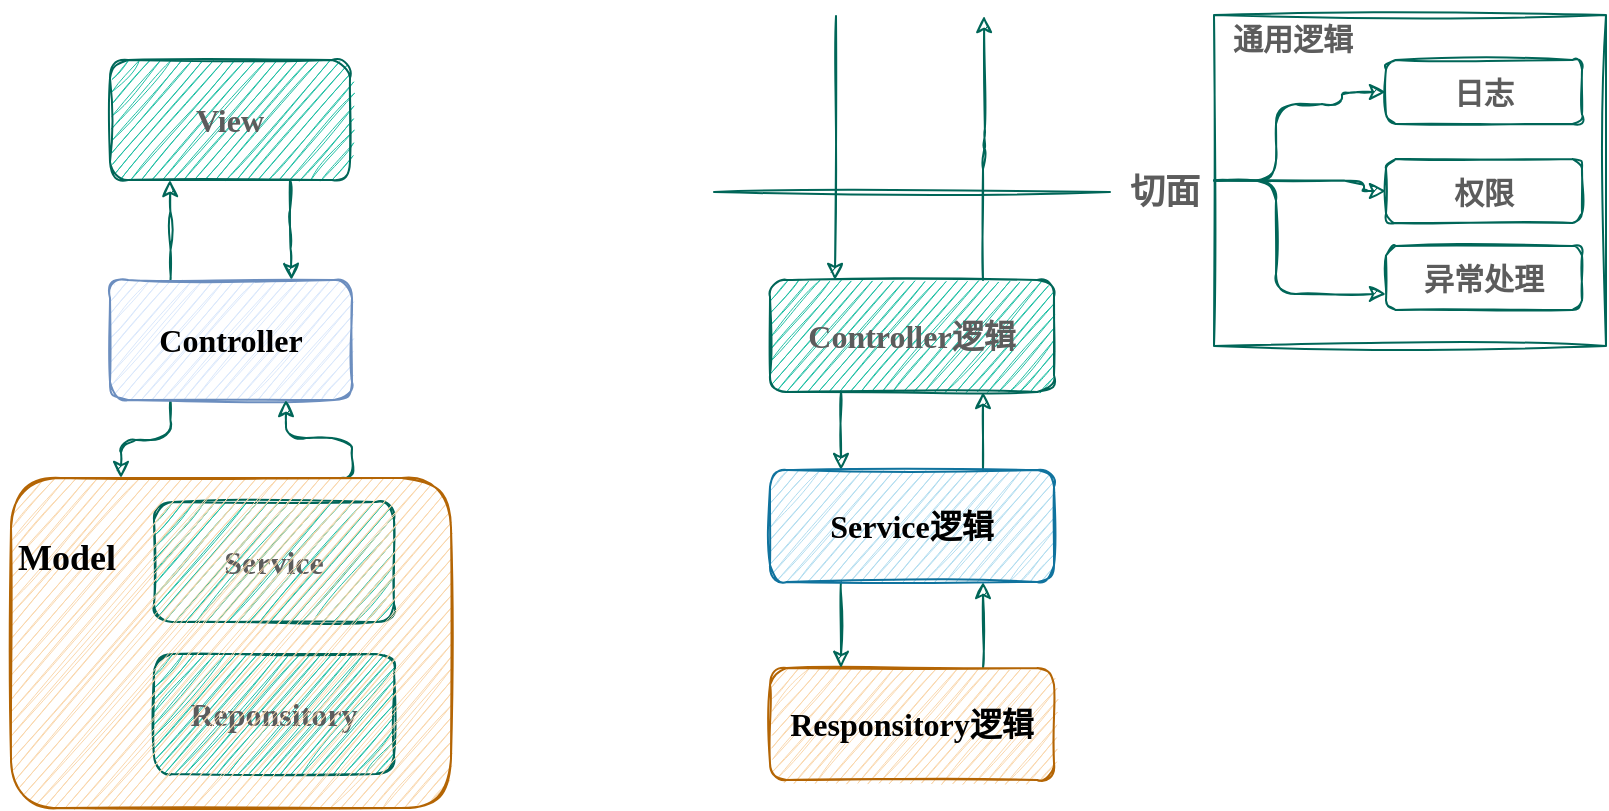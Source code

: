 <mxfile version="18.1.2" type="github">
  <diagram id="W3fD8ybXAZ133hCvVWz9" name="Page-1">
    <mxGraphModel dx="1550" dy="864" grid="1" gridSize="11" guides="1" tooltips="1" connect="1" arrows="1" fold="1" page="1" pageScale="1" pageWidth="1169" pageHeight="827" math="0" shadow="0">
      <root>
        <mxCell id="0" />
        <mxCell id="1" parent="0" />
        <mxCell id="MvkY0Jf2gJ0Dsn5GSAKi-57" style="edgeStyle=orthogonalEdgeStyle;curved=0;rounded=1;sketch=1;orthogonalLoop=1;jettySize=auto;html=1;exitX=0;exitY=0.5;exitDx=0;exitDy=0;entryX=0;entryY=0.75;entryDx=0;entryDy=0;fontFamily=Comic Sans MS;fontSize=15;fontColor=#5C5C5C;strokeColor=#006658;fillColor=#21C0A5;" edge="1" parent="1" source="MvkY0Jf2gJ0Dsn5GSAKi-43" target="MvkY0Jf2gJ0Dsn5GSAKi-48">
          <mxGeometry relative="1" as="geometry">
            <Array as="points">
              <mxPoint x="924" y="170" />
              <mxPoint x="924" y="227" />
            </Array>
          </mxGeometry>
        </mxCell>
        <mxCell id="MvkY0Jf2gJ0Dsn5GSAKi-58" style="edgeStyle=orthogonalEdgeStyle;curved=0;rounded=1;sketch=1;orthogonalLoop=1;jettySize=auto;html=1;exitX=0;exitY=0.5;exitDx=0;exitDy=0;entryX=0;entryY=0.5;entryDx=0;entryDy=0;fontFamily=Comic Sans MS;fontSize=15;fontColor=#5C5C5C;strokeColor=#006658;fillColor=#21C0A5;" edge="1" parent="1" source="MvkY0Jf2gJ0Dsn5GSAKi-43" target="MvkY0Jf2gJ0Dsn5GSAKi-47">
          <mxGeometry relative="1" as="geometry">
            <Array as="points">
              <mxPoint x="968" y="170" />
              <mxPoint x="968" y="176" />
            </Array>
          </mxGeometry>
        </mxCell>
        <mxCell id="MvkY0Jf2gJ0Dsn5GSAKi-59" style="edgeStyle=orthogonalEdgeStyle;curved=0;rounded=1;sketch=1;orthogonalLoop=1;jettySize=auto;html=1;exitX=0;exitY=0.5;exitDx=0;exitDy=0;entryX=0;entryY=0.5;entryDx=0;entryDy=0;fontFamily=Comic Sans MS;fontSize=15;fontColor=#5C5C5C;strokeColor=#006658;fillColor=#21C0A5;" edge="1" parent="1" source="MvkY0Jf2gJ0Dsn5GSAKi-43" target="MvkY0Jf2gJ0Dsn5GSAKi-46">
          <mxGeometry relative="1" as="geometry">
            <Array as="points">
              <mxPoint x="924" y="170" />
              <mxPoint x="924" y="132" />
              <mxPoint x="957" y="132" />
              <mxPoint x="957" y="126" />
            </Array>
          </mxGeometry>
        </mxCell>
        <mxCell id="MvkY0Jf2gJ0Dsn5GSAKi-43" value="" style="rounded=0;whiteSpace=wrap;html=1;labelBorderColor=none;sketch=1;fontFamily=Comic Sans MS;fontSize=15;fontColor=#5C5C5C;strokeColor=#006658;fillColor=none;" vertex="1" parent="1">
          <mxGeometry x="893" y="87.5" width="196" height="165.5" as="geometry" />
        </mxCell>
        <mxCell id="MvkY0Jf2gJ0Dsn5GSAKi-19" style="edgeStyle=orthogonalEdgeStyle;curved=0;rounded=1;sketch=1;orthogonalLoop=1;jettySize=auto;html=1;exitX=0.75;exitY=1;exitDx=0;exitDy=0;entryX=0.75;entryY=0;entryDx=0;entryDy=0;fontColor=#5C5C5C;strokeColor=#006658;fillColor=#21C0A5;" edge="1" parent="1" source="MvkY0Jf2gJ0Dsn5GSAKi-1" target="MvkY0Jf2gJ0Dsn5GSAKi-8">
          <mxGeometry relative="1" as="geometry" />
        </mxCell>
        <mxCell id="MvkY0Jf2gJ0Dsn5GSAKi-1" value="View" style="rounded=1;whiteSpace=wrap;html=1;fontFamily=Comic Sans MS;horizontal=1;fontStyle=1;align=center;verticalAlign=middle;fontSize=16;fillColor=#21C0A5;strokeColor=#006658;fontColor=#5C5C5C;sketch=1;" vertex="1" parent="1">
          <mxGeometry x="341" y="110" width="120" height="60" as="geometry" />
        </mxCell>
        <mxCell id="MvkY0Jf2gJ0Dsn5GSAKi-18" style="edgeStyle=orthogonalEdgeStyle;curved=0;rounded=1;sketch=1;orthogonalLoop=1;jettySize=auto;html=1;exitX=0.25;exitY=1;exitDx=0;exitDy=0;entryX=0.25;entryY=0;entryDx=0;entryDy=0;fontColor=#5C5C5C;strokeColor=#006658;fillColor=#21C0A5;" edge="1" parent="1" source="MvkY0Jf2gJ0Dsn5GSAKi-8" target="MvkY0Jf2gJ0Dsn5GSAKi-14">
          <mxGeometry relative="1" as="geometry" />
        </mxCell>
        <mxCell id="MvkY0Jf2gJ0Dsn5GSAKi-20" style="edgeStyle=orthogonalEdgeStyle;curved=0;rounded=1;sketch=1;orthogonalLoop=1;jettySize=auto;html=1;exitX=0.25;exitY=0;exitDx=0;exitDy=0;entryX=0.25;entryY=1;entryDx=0;entryDy=0;fontColor=#5C5C5C;strokeColor=#006658;fillColor=#21C0A5;" edge="1" parent="1" source="MvkY0Jf2gJ0Dsn5GSAKi-8" target="MvkY0Jf2gJ0Dsn5GSAKi-1">
          <mxGeometry relative="1" as="geometry" />
        </mxCell>
        <mxCell id="MvkY0Jf2gJ0Dsn5GSAKi-8" value="Controller" style="rounded=1;whiteSpace=wrap;html=1;fontFamily=Comic Sans MS;horizontal=1;fontStyle=1;align=center;verticalAlign=middle;fontSize=16;fillColor=#dae8fc;strokeColor=#6c8ebf;sketch=1;" vertex="1" parent="1">
          <mxGeometry x="341" y="220" width="121" height="60" as="geometry" />
        </mxCell>
        <mxCell id="MvkY0Jf2gJ0Dsn5GSAKi-11" value="Service" style="rounded=1;whiteSpace=wrap;html=1;fontFamily=Comic Sans MS;horizontal=1;fontStyle=1;align=center;verticalAlign=middle;fontSize=16;fillColor=#21C0A5;strokeColor=#006658;fontColor=#5C5C5C;sketch=1;" vertex="1" parent="1">
          <mxGeometry x="363" y="331" width="120" height="60" as="geometry" />
        </mxCell>
        <mxCell id="MvkY0Jf2gJ0Dsn5GSAKi-12" value="Reponsitory" style="rounded=1;whiteSpace=wrap;html=1;fontFamily=Comic Sans MS;horizontal=1;fontStyle=1;align=center;verticalAlign=middle;fontSize=16;fillColor=#21C0A5;strokeColor=#006658;fontColor=#5C5C5C;sketch=1;" vertex="1" parent="1">
          <mxGeometry x="363" y="407" width="120" height="60" as="geometry" />
        </mxCell>
        <mxCell id="MvkY0Jf2gJ0Dsn5GSAKi-16" style="edgeStyle=orthogonalEdgeStyle;curved=0;rounded=1;sketch=1;orthogonalLoop=1;jettySize=auto;html=1;exitX=0.75;exitY=0;exitDx=0;exitDy=0;fontColor=#5C5C5C;strokeColor=#006658;fillColor=#21C0A5;" edge="1" parent="1" source="MvkY0Jf2gJ0Dsn5GSAKi-14" target="MvkY0Jf2gJ0Dsn5GSAKi-8">
          <mxGeometry relative="1" as="geometry">
            <Array as="points">
              <mxPoint x="462" y="299" />
              <mxPoint x="429" y="299" />
            </Array>
          </mxGeometry>
        </mxCell>
        <mxCell id="MvkY0Jf2gJ0Dsn5GSAKi-14" value="" style="rounded=1;whiteSpace=wrap;html=1;sketch=1;labelBorderColor=none;fontStyle=0;fillColor=#fad7ac;strokeColor=#b46504;" vertex="1" parent="1">
          <mxGeometry x="291.5" y="319" width="220" height="165" as="geometry" />
        </mxCell>
        <mxCell id="MvkY0Jf2gJ0Dsn5GSAKi-21" value="&lt;h2&gt;&lt;font face=&quot;Comic Sans MS&quot;&gt;Model&lt;/font&gt;&lt;/h2&gt;" style="text;html=1;align=center;verticalAlign=middle;resizable=0;points=[];autosize=1;fillColor=none;" vertex="1" parent="1">
          <mxGeometry x="286" y="331" width="66" height="55" as="geometry" />
        </mxCell>
        <mxCell id="MvkY0Jf2gJ0Dsn5GSAKi-33" style="edgeStyle=orthogonalEdgeStyle;curved=0;rounded=1;sketch=1;orthogonalLoop=1;jettySize=auto;html=1;exitX=0.75;exitY=0;exitDx=0;exitDy=0;entryX=0.75;entryY=1;entryDx=0;entryDy=0;fontFamily=Comic Sans MS;fontSize=15;fontColor=#5C5C5C;strokeColor=#006658;fillColor=#21C0A5;" edge="1" parent="1" source="MvkY0Jf2gJ0Dsn5GSAKi-26" target="MvkY0Jf2gJ0Dsn5GSAKi-29">
          <mxGeometry relative="1" as="geometry" />
        </mxCell>
        <mxCell id="MvkY0Jf2gJ0Dsn5GSAKi-26" value="Responsitory逻辑" style="rounded=1;whiteSpace=wrap;html=1;fontFamily=Comic Sans MS;horizontal=1;fontStyle=1;align=center;verticalAlign=middle;fontSize=16;fillColor=#fad7ac;strokeColor=#b46504;sketch=1;" vertex="1" parent="1">
          <mxGeometry x="671" y="414" width="142" height="56" as="geometry" />
        </mxCell>
        <mxCell id="MvkY0Jf2gJ0Dsn5GSAKi-30" style="edgeStyle=orthogonalEdgeStyle;curved=0;rounded=1;sketch=1;orthogonalLoop=1;jettySize=auto;html=1;exitX=0.25;exitY=1;exitDx=0;exitDy=0;entryX=0.25;entryY=0;entryDx=0;entryDy=0;fontFamily=Comic Sans MS;fontSize=15;fontColor=#5C5C5C;strokeColor=#006658;fillColor=#21C0A5;" edge="1" parent="1" source="MvkY0Jf2gJ0Dsn5GSAKi-28" target="MvkY0Jf2gJ0Dsn5GSAKi-29">
          <mxGeometry relative="1" as="geometry" />
        </mxCell>
        <mxCell id="MvkY0Jf2gJ0Dsn5GSAKi-35" style="edgeStyle=orthogonalEdgeStyle;curved=0;rounded=1;sketch=1;orthogonalLoop=1;jettySize=auto;html=1;exitX=0.75;exitY=0;exitDx=0;exitDy=0;fontFamily=Comic Sans MS;fontSize=15;fontColor=#5C5C5C;strokeColor=#006658;fillColor=#21C0A5;" edge="1" parent="1" source="MvkY0Jf2gJ0Dsn5GSAKi-28">
          <mxGeometry relative="1" as="geometry">
            <mxPoint x="778" y="88" as="targetPoint" />
          </mxGeometry>
        </mxCell>
        <mxCell id="MvkY0Jf2gJ0Dsn5GSAKi-28" value="Controller逻辑" style="rounded=1;whiteSpace=wrap;html=1;fontFamily=Comic Sans MS;horizontal=1;fontStyle=1;align=center;verticalAlign=middle;fontSize=16;fillColor=#21C0A5;strokeColor=#006658;fontColor=#5C5C5C;sketch=1;" vertex="1" parent="1">
          <mxGeometry x="671" y="220" width="142" height="56" as="geometry" />
        </mxCell>
        <mxCell id="MvkY0Jf2gJ0Dsn5GSAKi-31" style="edgeStyle=orthogonalEdgeStyle;curved=0;rounded=1;sketch=1;orthogonalLoop=1;jettySize=auto;html=1;exitX=0.75;exitY=0;exitDx=0;exitDy=0;entryX=0.75;entryY=1;entryDx=0;entryDy=0;fontFamily=Comic Sans MS;fontSize=15;fontColor=#5C5C5C;strokeColor=#006658;fillColor=#21C0A5;" edge="1" parent="1" source="MvkY0Jf2gJ0Dsn5GSAKi-29" target="MvkY0Jf2gJ0Dsn5GSAKi-28">
          <mxGeometry relative="1" as="geometry" />
        </mxCell>
        <mxCell id="MvkY0Jf2gJ0Dsn5GSAKi-32" style="edgeStyle=orthogonalEdgeStyle;curved=0;rounded=1;sketch=1;orthogonalLoop=1;jettySize=auto;html=1;exitX=0.25;exitY=1;exitDx=0;exitDy=0;entryX=0.25;entryY=0;entryDx=0;entryDy=0;fontFamily=Comic Sans MS;fontSize=15;fontColor=#5C5C5C;strokeColor=#006658;fillColor=#21C0A5;" edge="1" parent="1" source="MvkY0Jf2gJ0Dsn5GSAKi-29" target="MvkY0Jf2gJ0Dsn5GSAKi-26">
          <mxGeometry relative="1" as="geometry" />
        </mxCell>
        <mxCell id="MvkY0Jf2gJ0Dsn5GSAKi-29" value="Service逻辑" style="rounded=1;whiteSpace=wrap;html=1;fontFamily=Comic Sans MS;horizontal=1;fontStyle=1;align=center;verticalAlign=middle;fontSize=16;fillColor=#b1ddf0;strokeColor=#10739e;sketch=1;" vertex="1" parent="1">
          <mxGeometry x="671" y="315" width="142" height="56" as="geometry" />
        </mxCell>
        <mxCell id="MvkY0Jf2gJ0Dsn5GSAKi-34" value="" style="endArrow=none;html=1;rounded=1;sketch=1;fontFamily=Comic Sans MS;fontSize=15;fontColor=#5C5C5C;strokeColor=#006658;fillColor=#21C0A5;curved=0;" edge="1" parent="1">
          <mxGeometry width="50" height="50" relative="1" as="geometry">
            <mxPoint x="643" y="176" as="sourcePoint" />
            <mxPoint x="841" y="176" as="targetPoint" />
          </mxGeometry>
        </mxCell>
        <mxCell id="MvkY0Jf2gJ0Dsn5GSAKi-39" value="" style="endArrow=classic;html=1;rounded=1;sketch=1;fontFamily=Comic Sans MS;fontSize=15;fontColor=#5C5C5C;strokeColor=#006658;fillColor=#21C0A5;curved=0;entryX=0.25;entryY=0;entryDx=0;entryDy=0;" edge="1" parent="1">
          <mxGeometry width="50" height="50" relative="1" as="geometry">
            <mxPoint x="704" y="88" as="sourcePoint" />
            <mxPoint x="703.5" y="220" as="targetPoint" />
          </mxGeometry>
        </mxCell>
        <mxCell id="MvkY0Jf2gJ0Dsn5GSAKi-40" value="&lt;h3&gt;&lt;font face=&quot;Verdana&quot;&gt;切面&lt;/font&gt;&lt;/h3&gt;" style="text;html=1;align=center;verticalAlign=middle;resizable=0;points=[];autosize=1;strokeColor=none;fillColor=none;fontSize=15;fontFamily=Comic Sans MS;fontColor=#5C5C5C;" vertex="1" parent="1">
          <mxGeometry x="840" y="148" width="55" height="55" as="geometry" />
        </mxCell>
        <mxCell id="MvkY0Jf2gJ0Dsn5GSAKi-44" value="&lt;b&gt;通用逻辑&lt;/b&gt;" style="text;html=1;align=center;verticalAlign=middle;resizable=0;points=[];autosize=1;strokeColor=none;fillColor=none;fontSize=15;fontFamily=Comic Sans MS;fontColor=#5C5C5C;" vertex="1" parent="1">
          <mxGeometry x="893" y="88" width="77" height="22" as="geometry" />
        </mxCell>
        <mxCell id="MvkY0Jf2gJ0Dsn5GSAKi-46" value="&lt;b&gt;&lt;font face=&quot;Comic Sans MS&quot;&gt;日志&lt;/font&gt;&lt;/b&gt;" style="rounded=1;whiteSpace=wrap;html=1;labelBorderColor=none;sketch=1;fontFamily=Comic Sans MS;fontSize=15;fontColor=#5C5C5C;strokeColor=#006658;fillColor=none;" vertex="1" parent="1">
          <mxGeometry x="979" y="110" width="98" height="32" as="geometry" />
        </mxCell>
        <mxCell id="MvkY0Jf2gJ0Dsn5GSAKi-47" value="&lt;b&gt;权限&lt;/b&gt;" style="rounded=1;whiteSpace=wrap;html=1;labelBorderColor=none;sketch=1;fontFamily=Comic Sans MS;fontSize=15;fontColor=#5C5C5C;strokeColor=#006658;fillColor=none;" vertex="1" parent="1">
          <mxGeometry x="979" y="159.5" width="98" height="32" as="geometry" />
        </mxCell>
        <mxCell id="MvkY0Jf2gJ0Dsn5GSAKi-48" value="&lt;b&gt;异常处理&lt;/b&gt;" style="rounded=1;whiteSpace=wrap;html=1;labelBorderColor=none;sketch=1;fontFamily=Comic Sans MS;fontSize=15;fontColor=#5C5C5C;strokeColor=#006658;fillColor=none;" vertex="1" parent="1">
          <mxGeometry x="979" y="203" width="98" height="32" as="geometry" />
        </mxCell>
      </root>
    </mxGraphModel>
  </diagram>
</mxfile>
